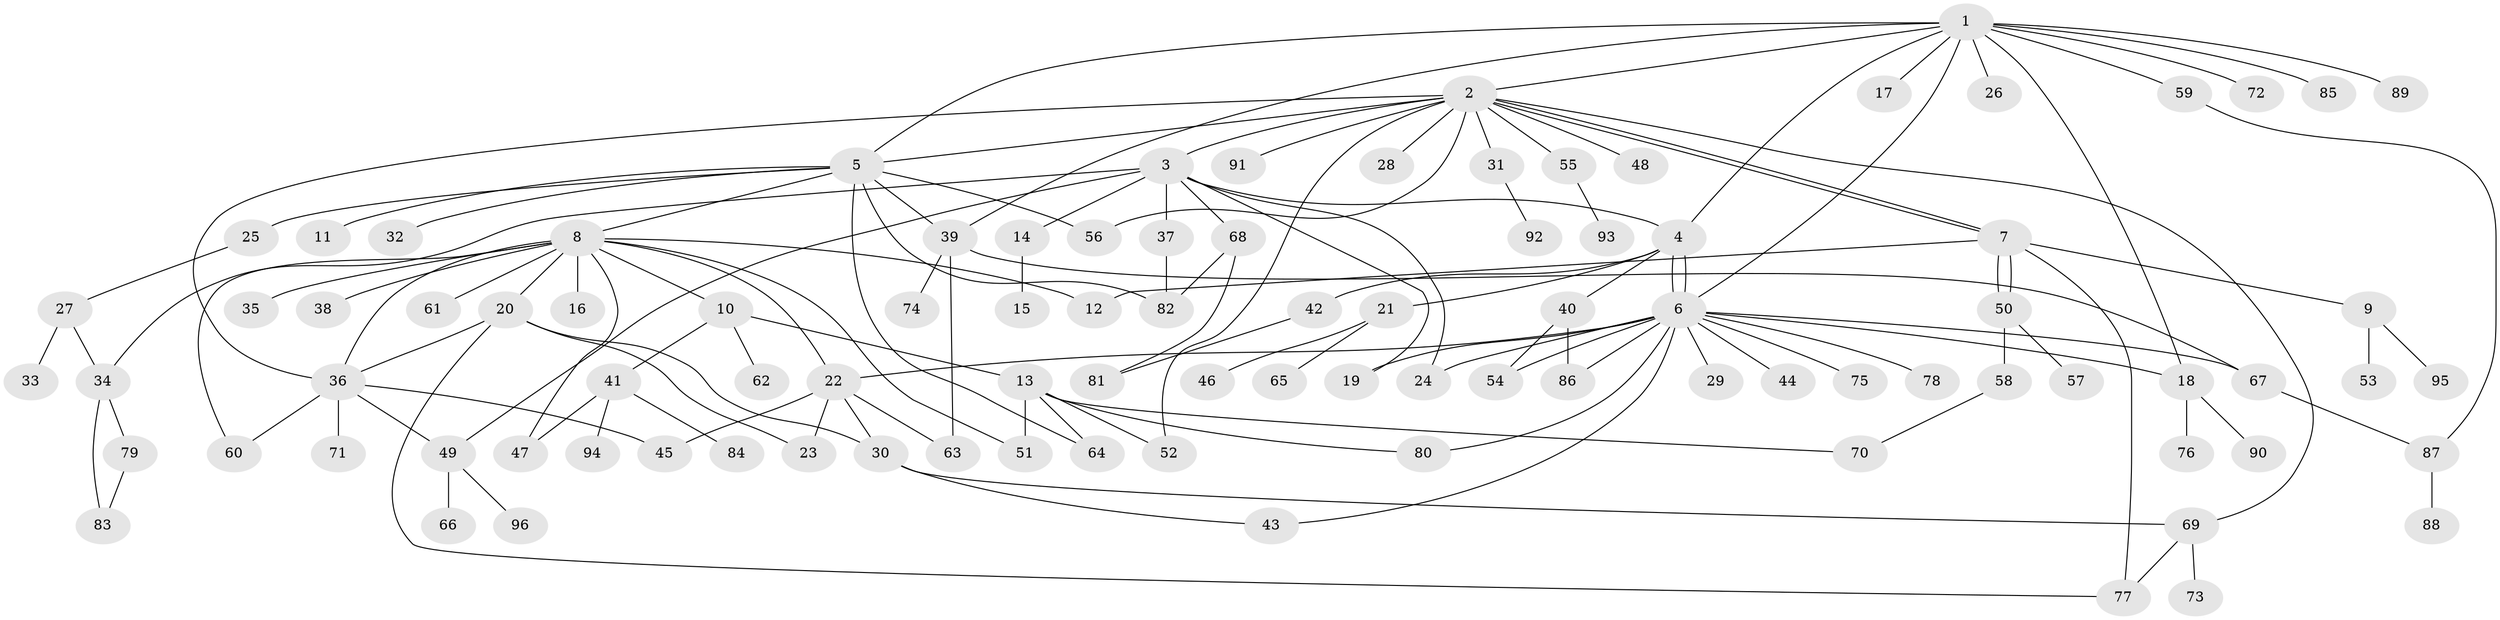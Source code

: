 // Generated by graph-tools (version 1.1) at 2025/49/03/09/25 03:49:47]
// undirected, 96 vertices, 135 edges
graph export_dot {
graph [start="1"]
  node [color=gray90,style=filled];
  1;
  2;
  3;
  4;
  5;
  6;
  7;
  8;
  9;
  10;
  11;
  12;
  13;
  14;
  15;
  16;
  17;
  18;
  19;
  20;
  21;
  22;
  23;
  24;
  25;
  26;
  27;
  28;
  29;
  30;
  31;
  32;
  33;
  34;
  35;
  36;
  37;
  38;
  39;
  40;
  41;
  42;
  43;
  44;
  45;
  46;
  47;
  48;
  49;
  50;
  51;
  52;
  53;
  54;
  55;
  56;
  57;
  58;
  59;
  60;
  61;
  62;
  63;
  64;
  65;
  66;
  67;
  68;
  69;
  70;
  71;
  72;
  73;
  74;
  75;
  76;
  77;
  78;
  79;
  80;
  81;
  82;
  83;
  84;
  85;
  86;
  87;
  88;
  89;
  90;
  91;
  92;
  93;
  94;
  95;
  96;
  1 -- 2;
  1 -- 4;
  1 -- 5;
  1 -- 6;
  1 -- 17;
  1 -- 18;
  1 -- 26;
  1 -- 39;
  1 -- 59;
  1 -- 72;
  1 -- 85;
  1 -- 89;
  2 -- 3;
  2 -- 5;
  2 -- 7;
  2 -- 7;
  2 -- 28;
  2 -- 31;
  2 -- 36;
  2 -- 48;
  2 -- 52;
  2 -- 55;
  2 -- 56;
  2 -- 69;
  2 -- 91;
  3 -- 4;
  3 -- 14;
  3 -- 19;
  3 -- 24;
  3 -- 34;
  3 -- 37;
  3 -- 49;
  3 -- 68;
  4 -- 6;
  4 -- 6;
  4 -- 21;
  4 -- 40;
  4 -- 42;
  5 -- 8;
  5 -- 11;
  5 -- 25;
  5 -- 32;
  5 -- 39;
  5 -- 56;
  5 -- 64;
  5 -- 82;
  6 -- 18;
  6 -- 19;
  6 -- 22;
  6 -- 24;
  6 -- 29;
  6 -- 43;
  6 -- 44;
  6 -- 54;
  6 -- 67;
  6 -- 75;
  6 -- 78;
  6 -- 80;
  6 -- 86;
  7 -- 9;
  7 -- 12;
  7 -- 50;
  7 -- 50;
  7 -- 77;
  8 -- 10;
  8 -- 12;
  8 -- 16;
  8 -- 20;
  8 -- 22;
  8 -- 35;
  8 -- 36;
  8 -- 38;
  8 -- 47;
  8 -- 51;
  8 -- 60;
  8 -- 61;
  9 -- 53;
  9 -- 95;
  10 -- 13;
  10 -- 41;
  10 -- 62;
  13 -- 51;
  13 -- 52;
  13 -- 64;
  13 -- 70;
  13 -- 80;
  14 -- 15;
  18 -- 76;
  18 -- 90;
  20 -- 23;
  20 -- 30;
  20 -- 36;
  20 -- 77;
  21 -- 46;
  21 -- 65;
  22 -- 23;
  22 -- 30;
  22 -- 45;
  22 -- 63;
  25 -- 27;
  27 -- 33;
  27 -- 34;
  30 -- 43;
  30 -- 69;
  31 -- 92;
  34 -- 79;
  34 -- 83;
  36 -- 45;
  36 -- 49;
  36 -- 60;
  36 -- 71;
  37 -- 82;
  39 -- 63;
  39 -- 67;
  39 -- 74;
  40 -- 54;
  40 -- 86;
  41 -- 47;
  41 -- 84;
  41 -- 94;
  42 -- 81;
  49 -- 66;
  49 -- 96;
  50 -- 57;
  50 -- 58;
  55 -- 93;
  58 -- 70;
  59 -- 87;
  67 -- 87;
  68 -- 81;
  68 -- 82;
  69 -- 73;
  69 -- 77;
  79 -- 83;
  87 -- 88;
}
